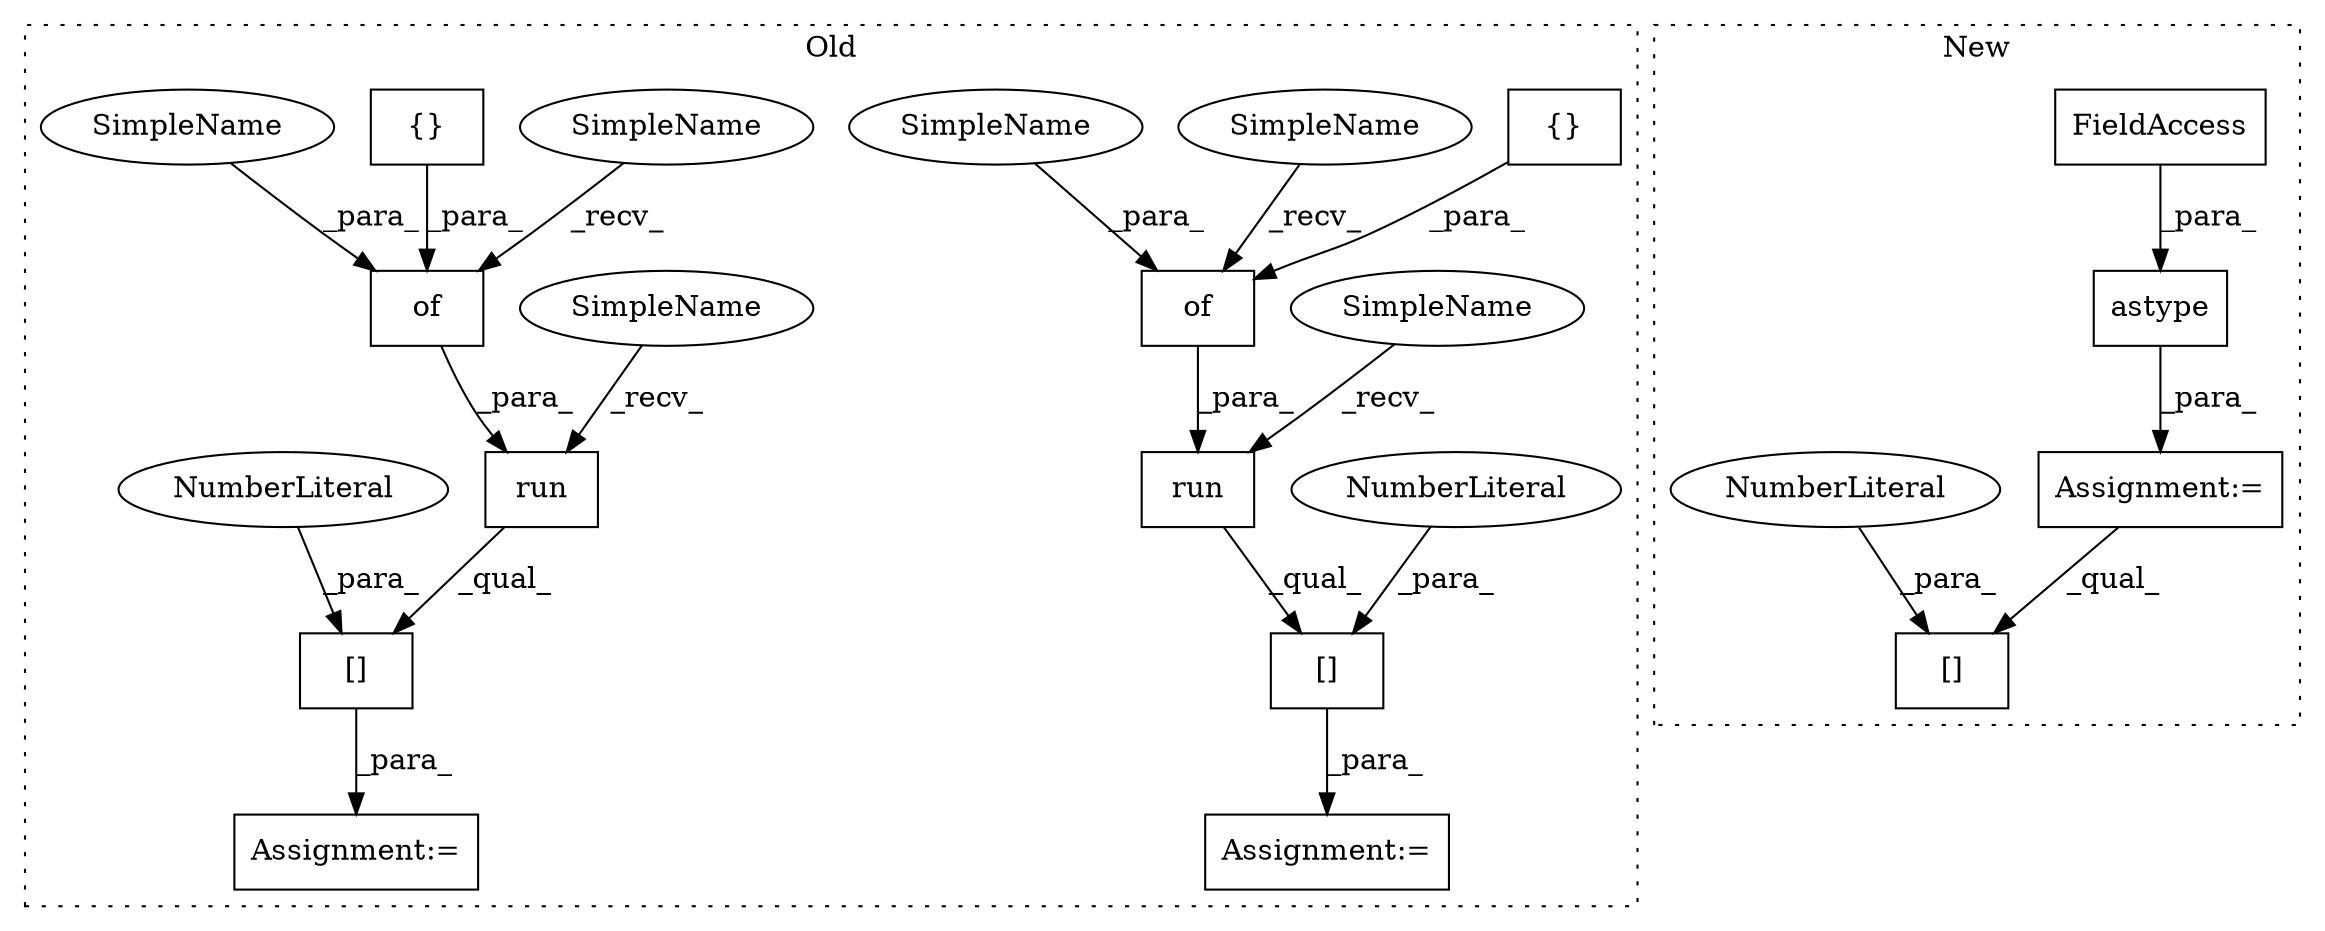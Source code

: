 digraph G {
subgraph cluster0 {
1 [label="[]" a="2" s="958,1001" l="42,1" shape="box"];
5 [label="NumberLiteral" a="34" s="1000" l="1" shape="ellipse"];
7 [label="run" a="32" s="963,998" l="4,1" shape="box"];
9 [label="{}" a="4" s="991,996" l="1,1" shape="box"];
10 [label="run" a="32" s="1046,1081" l="4,1" shape="box"];
11 [label="[]" a="2" s="1041,1084" l="42,1" shape="box"];
12 [label="{}" a="4" s="1074,1079" l="1,1" shape="box"];
13 [label="NumberLiteral" a="34" s="1083" l="1" shape="ellipse"];
14 [label="of" a="32" s="1060,1080" l="3,1" shape="box"];
15 [label="of" a="32" s="977,997" l="3,1" shape="box"];
16 [label="Assignment:=" a="7" s="957" l="1" shape="box"];
17 [label="Assignment:=" a="7" s="1040" l="1" shape="box"];
18 [label="SimpleName" a="42" s="1041" l="4" shape="ellipse"];
19 [label="SimpleName" a="42" s="958" l="4" shape="ellipse"];
20 [label="SimpleName" a="42" s="973" l="3" shape="ellipse"];
21 [label="SimpleName" a="42" s="1056" l="3" shape="ellipse"];
22 [label="SimpleName" a="42" s="980" l="1" shape="ellipse"];
23 [label="SimpleName" a="42" s="1063" l="1" shape="ellipse"];
label = "Old";
style="dotted";
}
subgraph cluster1 {
2 [label="astype" a="32" s="626,646" l="7,1" shape="box"];
3 [label="FieldAccess" a="22" s="633" l="13" shape="box"];
4 [label="Assignment:=" a="7" s="620" l="1" shape="box"];
6 [label="[]" a="2" s="765,796" l="30,1" shape="box"];
8 [label="NumberLiteral" a="34" s="795" l="1" shape="ellipse"];
label = "New";
style="dotted";
}
1 -> 16 [label="_para_"];
2 -> 4 [label="_para_"];
3 -> 2 [label="_para_"];
4 -> 6 [label="_qual_"];
5 -> 1 [label="_para_"];
7 -> 1 [label="_qual_"];
8 -> 6 [label="_para_"];
9 -> 15 [label="_para_"];
10 -> 11 [label="_qual_"];
11 -> 17 [label="_para_"];
12 -> 14 [label="_para_"];
13 -> 11 [label="_para_"];
14 -> 10 [label="_para_"];
15 -> 7 [label="_para_"];
18 -> 10 [label="_recv_"];
19 -> 7 [label="_recv_"];
20 -> 15 [label="_recv_"];
21 -> 14 [label="_recv_"];
22 -> 15 [label="_para_"];
23 -> 14 [label="_para_"];
}